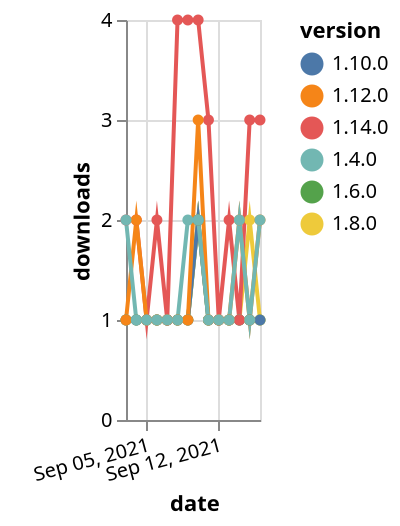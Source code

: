 {"$schema": "https://vega.github.io/schema/vega-lite/v5.json", "description": "A simple bar chart with embedded data.", "data": {"values": [{"date": "2021-09-03", "total": 203, "delta": 1, "version": "1.6.0"}, {"date": "2021-09-04", "total": 204, "delta": 1, "version": "1.6.0"}, {"date": "2021-09-05", "total": 205, "delta": 1, "version": "1.6.0"}, {"date": "2021-09-06", "total": 206, "delta": 1, "version": "1.6.0"}, {"date": "2021-09-07", "total": 207, "delta": 1, "version": "1.6.0"}, {"date": "2021-09-08", "total": 208, "delta": 1, "version": "1.6.0"}, {"date": "2021-09-09", "total": 209, "delta": 1, "version": "1.6.0"}, {"date": "2021-09-10", "total": 211, "delta": 2, "version": "1.6.0"}, {"date": "2021-09-11", "total": 212, "delta": 1, "version": "1.6.0"}, {"date": "2021-09-12", "total": 213, "delta": 1, "version": "1.6.0"}, {"date": "2021-09-13", "total": 214, "delta": 1, "version": "1.6.0"}, {"date": "2021-09-14", "total": 215, "delta": 1, "version": "1.6.0"}, {"date": "2021-09-15", "total": 216, "delta": 1, "version": "1.6.0"}, {"date": "2021-09-16", "total": 217, "delta": 1, "version": "1.6.0"}, {"date": "2021-09-03", "total": 220, "delta": 1, "version": "1.8.0"}, {"date": "2021-09-04", "total": 221, "delta": 1, "version": "1.8.0"}, {"date": "2021-09-05", "total": 222, "delta": 1, "version": "1.8.0"}, {"date": "2021-09-06", "total": 223, "delta": 1, "version": "1.8.0"}, {"date": "2021-09-07", "total": 224, "delta": 1, "version": "1.8.0"}, {"date": "2021-09-08", "total": 225, "delta": 1, "version": "1.8.0"}, {"date": "2021-09-09", "total": 226, "delta": 1, "version": "1.8.0"}, {"date": "2021-09-10", "total": 228, "delta": 2, "version": "1.8.0"}, {"date": "2021-09-11", "total": 229, "delta": 1, "version": "1.8.0"}, {"date": "2021-09-12", "total": 230, "delta": 1, "version": "1.8.0"}, {"date": "2021-09-13", "total": 231, "delta": 1, "version": "1.8.0"}, {"date": "2021-09-14", "total": 232, "delta": 1, "version": "1.8.0"}, {"date": "2021-09-15", "total": 234, "delta": 2, "version": "1.8.0"}, {"date": "2021-09-16", "total": 235, "delta": 1, "version": "1.8.0"}, {"date": "2021-09-03", "total": 442, "delta": 1, "version": "1.10.0"}, {"date": "2021-09-04", "total": 443, "delta": 1, "version": "1.10.0"}, {"date": "2021-09-05", "total": 444, "delta": 1, "version": "1.10.0"}, {"date": "2021-09-06", "total": 445, "delta": 1, "version": "1.10.0"}, {"date": "2021-09-07", "total": 446, "delta": 1, "version": "1.10.0"}, {"date": "2021-09-08", "total": 447, "delta": 1, "version": "1.10.0"}, {"date": "2021-09-09", "total": 448, "delta": 1, "version": "1.10.0"}, {"date": "2021-09-10", "total": 450, "delta": 2, "version": "1.10.0"}, {"date": "2021-09-11", "total": 451, "delta": 1, "version": "1.10.0"}, {"date": "2021-09-12", "total": 452, "delta": 1, "version": "1.10.0"}, {"date": "2021-09-13", "total": 453, "delta": 1, "version": "1.10.0"}, {"date": "2021-09-14", "total": 454, "delta": 1, "version": "1.10.0"}, {"date": "2021-09-15", "total": 455, "delta": 1, "version": "1.10.0"}, {"date": "2021-09-16", "total": 456, "delta": 1, "version": "1.10.0"}, {"date": "2021-09-03", "total": 235, "delta": 2, "version": "1.14.0"}, {"date": "2021-09-04", "total": 237, "delta": 2, "version": "1.14.0"}, {"date": "2021-09-05", "total": 238, "delta": 1, "version": "1.14.0"}, {"date": "2021-09-06", "total": 240, "delta": 2, "version": "1.14.0"}, {"date": "2021-09-07", "total": 241, "delta": 1, "version": "1.14.0"}, {"date": "2021-09-08", "total": 245, "delta": 4, "version": "1.14.0"}, {"date": "2021-09-09", "total": 249, "delta": 4, "version": "1.14.0"}, {"date": "2021-09-10", "total": 253, "delta": 4, "version": "1.14.0"}, {"date": "2021-09-11", "total": 256, "delta": 3, "version": "1.14.0"}, {"date": "2021-09-12", "total": 257, "delta": 1, "version": "1.14.0"}, {"date": "2021-09-13", "total": 259, "delta": 2, "version": "1.14.0"}, {"date": "2021-09-14", "total": 260, "delta": 1, "version": "1.14.0"}, {"date": "2021-09-15", "total": 263, "delta": 3, "version": "1.14.0"}, {"date": "2021-09-16", "total": 266, "delta": 3, "version": "1.14.0"}, {"date": "2021-09-03", "total": 1020, "delta": 1, "version": "1.12.0"}, {"date": "2021-09-04", "total": 1022, "delta": 2, "version": "1.12.0"}, {"date": "2021-09-05", "total": 1023, "delta": 1, "version": "1.12.0"}, {"date": "2021-09-06", "total": 1024, "delta": 1, "version": "1.12.0"}, {"date": "2021-09-07", "total": 1025, "delta": 1, "version": "1.12.0"}, {"date": "2021-09-08", "total": 1026, "delta": 1, "version": "1.12.0"}, {"date": "2021-09-09", "total": 1027, "delta": 1, "version": "1.12.0"}, {"date": "2021-09-10", "total": 1030, "delta": 3, "version": "1.12.0"}, {"date": "2021-09-11", "total": 1031, "delta": 1, "version": "1.12.0"}, {"date": "2021-09-12", "total": 1032, "delta": 1, "version": "1.12.0"}, {"date": "2021-09-13", "total": 1033, "delta": 1, "version": "1.12.0"}, {"date": "2021-09-14", "total": 1035, "delta": 2, "version": "1.12.0"}, {"date": "2021-09-15", "total": 1036, "delta": 1, "version": "1.12.0"}, {"date": "2021-09-16", "total": 1038, "delta": 2, "version": "1.12.0"}, {"date": "2021-09-03", "total": 789, "delta": 2, "version": "1.4.0"}, {"date": "2021-09-04", "total": 790, "delta": 1, "version": "1.4.0"}, {"date": "2021-09-05", "total": 791, "delta": 1, "version": "1.4.0"}, {"date": "2021-09-06", "total": 792, "delta": 1, "version": "1.4.0"}, {"date": "2021-09-07", "total": 793, "delta": 1, "version": "1.4.0"}, {"date": "2021-09-08", "total": 794, "delta": 1, "version": "1.4.0"}, {"date": "2021-09-09", "total": 796, "delta": 2, "version": "1.4.0"}, {"date": "2021-09-10", "total": 798, "delta": 2, "version": "1.4.0"}, {"date": "2021-09-11", "total": 799, "delta": 1, "version": "1.4.0"}, {"date": "2021-09-12", "total": 800, "delta": 1, "version": "1.4.0"}, {"date": "2021-09-13", "total": 801, "delta": 1, "version": "1.4.0"}, {"date": "2021-09-14", "total": 803, "delta": 2, "version": "1.4.0"}, {"date": "2021-09-15", "total": 804, "delta": 1, "version": "1.4.0"}, {"date": "2021-09-16", "total": 806, "delta": 2, "version": "1.4.0"}]}, "width": "container", "mark": {"type": "line", "point": {"filled": true}}, "encoding": {"x": {"field": "date", "type": "temporal", "timeUnit": "yearmonthdate", "title": "date", "axis": {"labelAngle": -15}}, "y": {"field": "delta", "type": "quantitative", "title": "downloads"}, "color": {"field": "version", "type": "nominal"}, "tooltip": {"field": "delta"}}}